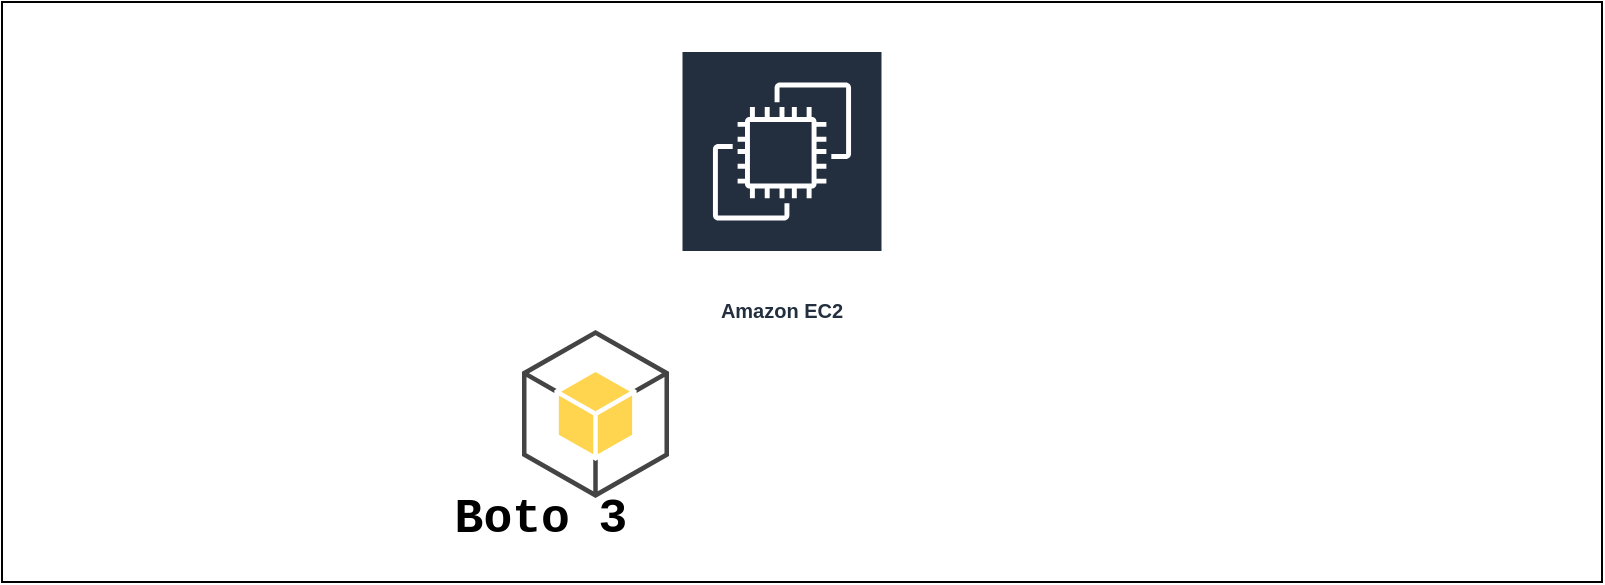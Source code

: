 <mxfile version="20.6.2" type="github"><diagram id="tOe1b_C3d-Zp8R5ieBxD" name="Page-1"><mxGraphModel dx="2066" dy="1079" grid="1" gridSize="10" guides="1" tooltips="1" connect="1" arrows="1" fold="1" page="1" pageScale="1" pageWidth="827" pageHeight="1169" math="0" shadow="0"><root><mxCell id="0"/><mxCell id="1" parent="0"/><mxCell id="lmkr-tQ1nSYD7gkCxSvt-1" value="" style="rounded=0;whiteSpace=wrap;html=1;" parent="1" vertex="1"><mxGeometry x="10" y="260" width="800" height="290" as="geometry"/></mxCell><mxCell id="lmkr-tQ1nSYD7gkCxSvt-3" value="" style="outlineConnect=0;dashed=0;verticalLabelPosition=bottom;verticalAlign=top;align=center;html=1;shape=mxgraph.aws3.android;fillColor=#FFD44F;gradientColor=none;" parent="1" vertex="1"><mxGeometry x="270" y="424" width="73.5" height="84" as="geometry"/></mxCell><mxCell id="lmkr-tQ1nSYD7gkCxSvt-4" value="" style="shape=image;html=1;verticalAlign=top;verticalLabelPosition=bottom;labelBackgroundColor=#ffffff;imageAspect=0;aspect=fixed;image=https://cdn0.iconfinder.com/data/icons/long-shadow-web-icons/512/python-128.png" parent="1" vertex="1"><mxGeometry x="460" y="424" width="90" height="90" as="geometry"/></mxCell><mxCell id="lmkr-tQ1nSYD7gkCxSvt-5" value="" style="shape=image;html=1;verticalAlign=top;verticalLabelPosition=bottom;labelBackgroundColor=#ffffff;imageAspect=0;aspect=fixed;image=https://cdn4.iconfinder.com/data/icons/ionicons/512/icon-plus-128.png" parent="1" vertex="1"><mxGeometry x="368.5" y="434.5" width="63" height="63" as="geometry"/></mxCell><mxCell id="lmkr-tQ1nSYD7gkCxSvt-7" value="&lt;font face=&quot;Courier New&quot;&gt;Boto 3&lt;/font&gt;" style="text;strokeColor=none;fillColor=none;html=1;fontSize=24;fontStyle=1;verticalAlign=middle;align=center;" parent="1" vertex="1"><mxGeometry x="229" y="497.5" width="100" height="40" as="geometry"/></mxCell><mxCell id="Orbpvo1A1mRx8UuhDhex-2" value="Amazon EC2" style="sketch=0;outlineConnect=0;fontColor=#232F3E;gradientColor=none;strokeColor=#ffffff;fillColor=#232F3E;dashed=0;verticalLabelPosition=middle;verticalAlign=bottom;align=center;html=1;whiteSpace=wrap;fontSize=10;fontStyle=1;spacing=3;shape=mxgraph.aws4.productIcon;prIcon=mxgraph.aws4.ec2;" parent="1" vertex="1"><mxGeometry x="349.25" y="284" width="101.5" height="140" as="geometry"/></mxCell></root></mxGraphModel></diagram></mxfile>